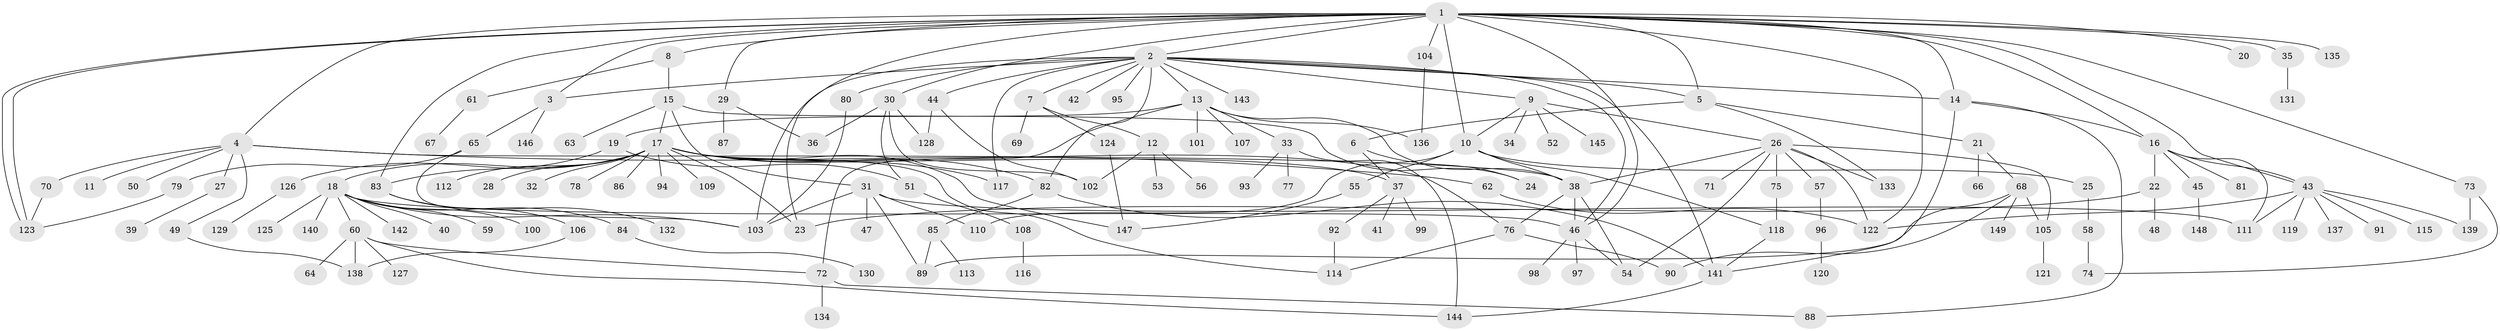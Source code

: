 // Generated by graph-tools (version 1.1) at 2025/48/03/09/25 04:48:09]
// undirected, 149 vertices, 210 edges
graph export_dot {
graph [start="1"]
  node [color=gray90,style=filled];
  1;
  2;
  3;
  4;
  5;
  6;
  7;
  8;
  9;
  10;
  11;
  12;
  13;
  14;
  15;
  16;
  17;
  18;
  19;
  20;
  21;
  22;
  23;
  24;
  25;
  26;
  27;
  28;
  29;
  30;
  31;
  32;
  33;
  34;
  35;
  36;
  37;
  38;
  39;
  40;
  41;
  42;
  43;
  44;
  45;
  46;
  47;
  48;
  49;
  50;
  51;
  52;
  53;
  54;
  55;
  56;
  57;
  58;
  59;
  60;
  61;
  62;
  63;
  64;
  65;
  66;
  67;
  68;
  69;
  70;
  71;
  72;
  73;
  74;
  75;
  76;
  77;
  78;
  79;
  80;
  81;
  82;
  83;
  84;
  85;
  86;
  87;
  88;
  89;
  90;
  91;
  92;
  93;
  94;
  95;
  96;
  97;
  98;
  99;
  100;
  101;
  102;
  103;
  104;
  105;
  106;
  107;
  108;
  109;
  110;
  111;
  112;
  113;
  114;
  115;
  116;
  117;
  118;
  119;
  120;
  121;
  122;
  123;
  124;
  125;
  126;
  127;
  128;
  129;
  130;
  131;
  132;
  133;
  134;
  135;
  136;
  137;
  138;
  139;
  140;
  141;
  142;
  143;
  144;
  145;
  146;
  147;
  148;
  149;
  1 -- 2;
  1 -- 3;
  1 -- 4;
  1 -- 5;
  1 -- 8;
  1 -- 10;
  1 -- 14;
  1 -- 16;
  1 -- 20;
  1 -- 23;
  1 -- 29;
  1 -- 30;
  1 -- 35;
  1 -- 43;
  1 -- 46;
  1 -- 73;
  1 -- 83;
  1 -- 104;
  1 -- 122;
  1 -- 123;
  1 -- 123;
  1 -- 135;
  2 -- 3;
  2 -- 5;
  2 -- 7;
  2 -- 9;
  2 -- 13;
  2 -- 14;
  2 -- 42;
  2 -- 44;
  2 -- 46;
  2 -- 80;
  2 -- 82;
  2 -- 95;
  2 -- 103;
  2 -- 117;
  2 -- 141;
  2 -- 143;
  3 -- 65;
  3 -- 146;
  4 -- 11;
  4 -- 27;
  4 -- 38;
  4 -- 49;
  4 -- 50;
  4 -- 62;
  4 -- 70;
  5 -- 6;
  5 -- 21;
  5 -- 133;
  6 -- 24;
  6 -- 37;
  7 -- 12;
  7 -- 69;
  7 -- 124;
  8 -- 15;
  8 -- 61;
  9 -- 10;
  9 -- 26;
  9 -- 34;
  9 -- 52;
  9 -- 145;
  10 -- 25;
  10 -- 38;
  10 -- 55;
  10 -- 110;
  10 -- 118;
  12 -- 53;
  12 -- 56;
  12 -- 102;
  13 -- 19;
  13 -- 33;
  13 -- 38;
  13 -- 72;
  13 -- 101;
  13 -- 107;
  13 -- 136;
  14 -- 16;
  14 -- 88;
  14 -- 141;
  15 -- 17;
  15 -- 24;
  15 -- 31;
  15 -- 63;
  16 -- 22;
  16 -- 43;
  16 -- 45;
  16 -- 81;
  16 -- 111;
  17 -- 18;
  17 -- 23;
  17 -- 28;
  17 -- 32;
  17 -- 37;
  17 -- 76;
  17 -- 78;
  17 -- 82;
  17 -- 86;
  17 -- 94;
  17 -- 109;
  17 -- 112;
  17 -- 114;
  17 -- 117;
  17 -- 126;
  17 -- 147;
  18 -- 40;
  18 -- 46;
  18 -- 59;
  18 -- 60;
  18 -- 84;
  18 -- 100;
  18 -- 103;
  18 -- 125;
  18 -- 140;
  18 -- 142;
  19 -- 51;
  19 -- 83;
  21 -- 66;
  21 -- 68;
  22 -- 23;
  22 -- 48;
  25 -- 58;
  26 -- 38;
  26 -- 54;
  26 -- 57;
  26 -- 71;
  26 -- 75;
  26 -- 105;
  26 -- 122;
  26 -- 133;
  27 -- 39;
  29 -- 36;
  29 -- 87;
  30 -- 36;
  30 -- 51;
  30 -- 102;
  30 -- 128;
  31 -- 47;
  31 -- 89;
  31 -- 103;
  31 -- 110;
  31 -- 111;
  33 -- 77;
  33 -- 93;
  33 -- 144;
  35 -- 131;
  37 -- 41;
  37 -- 92;
  37 -- 99;
  38 -- 46;
  38 -- 54;
  38 -- 76;
  43 -- 91;
  43 -- 111;
  43 -- 115;
  43 -- 119;
  43 -- 122;
  43 -- 137;
  43 -- 139;
  44 -- 102;
  44 -- 128;
  45 -- 148;
  46 -- 54;
  46 -- 97;
  46 -- 98;
  49 -- 138;
  51 -- 108;
  55 -- 147;
  57 -- 96;
  58 -- 74;
  60 -- 64;
  60 -- 72;
  60 -- 127;
  60 -- 138;
  60 -- 144;
  61 -- 67;
  62 -- 122;
  65 -- 79;
  65 -- 103;
  68 -- 89;
  68 -- 90;
  68 -- 105;
  68 -- 149;
  70 -- 123;
  72 -- 88;
  72 -- 134;
  73 -- 74;
  73 -- 139;
  75 -- 118;
  76 -- 90;
  76 -- 114;
  79 -- 123;
  80 -- 103;
  82 -- 85;
  82 -- 141;
  83 -- 106;
  83 -- 132;
  84 -- 130;
  85 -- 89;
  85 -- 113;
  92 -- 114;
  96 -- 120;
  104 -- 136;
  105 -- 121;
  106 -- 138;
  108 -- 116;
  118 -- 141;
  124 -- 147;
  126 -- 129;
  141 -- 144;
}
